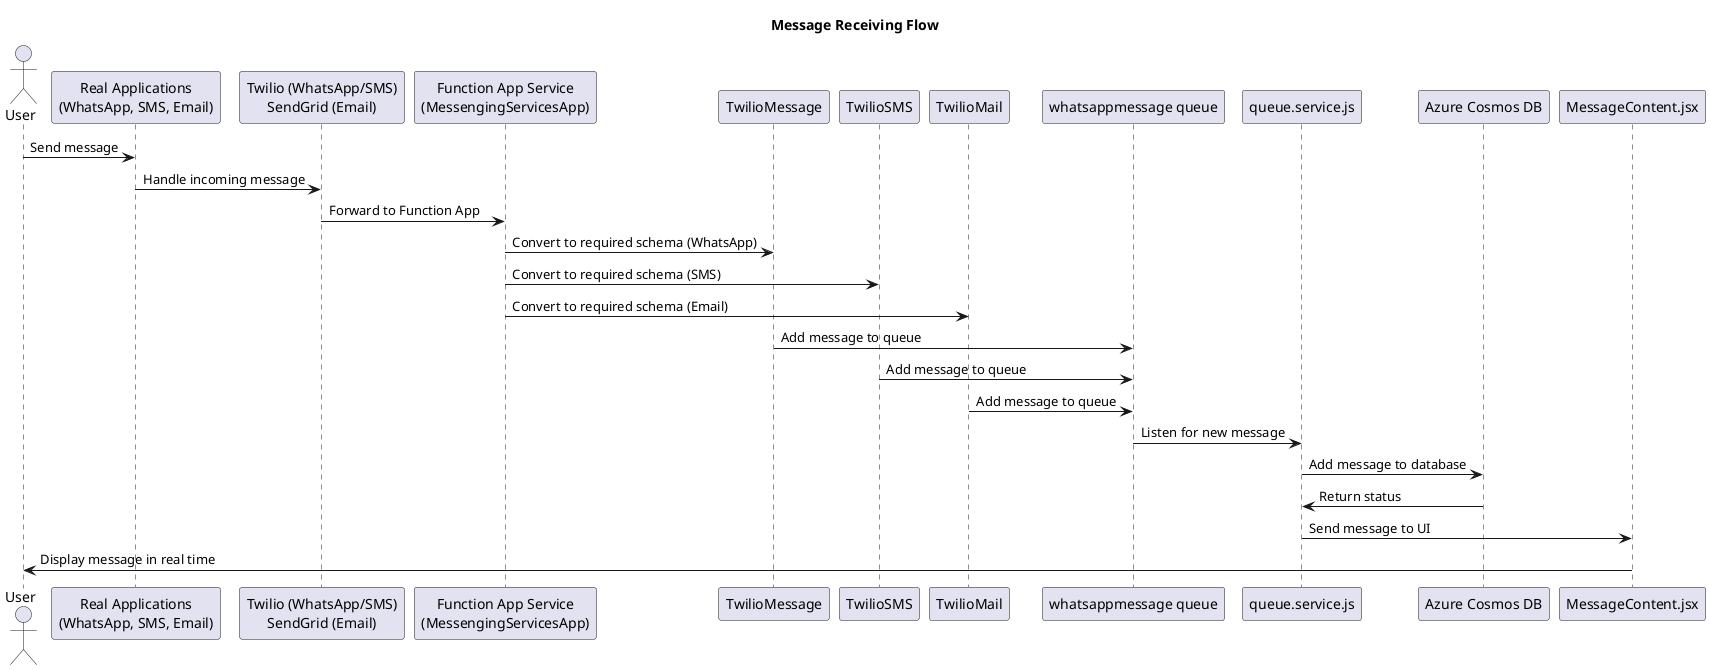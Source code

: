 @startuml
title Message Receiving Flow

actor User
participant "Real Applications\n(WhatsApp, SMS, Email)" as RA
participant "Twilio (WhatsApp/SMS)\nSendGrid (Email)" as Vendor
participant "Function App Service\n(MessengingServicesApp)" as FAS
participant "TwilioMessage" as TM
participant "TwilioSMS" as TSMS
participant "TwilioMail" as TMail
participant "whatsappmessage queue" as Queue
participant "queue.service.js" as QS
participant "Azure Cosmos DB" as ADB
participant "MessageContent.jsx" as MC

User -> RA: Send message
RA -> Vendor: Handle incoming message
Vendor -> FAS: Forward to Function App
FAS -> TM: Convert to required schema (WhatsApp)
FAS -> TSMS: Convert to required schema (SMS)
FAS -> TMail: Convert to required schema (Email)
TM -> Queue: Add message to queue
TSMS -> Queue: Add message to queue
TMail -> Queue: Add message to queue
Queue -> QS: Listen for new message
QS -> ADB: Add message to database
ADB -> QS: Return status
QS -> MC: Send message to UI
MC -> User: Display message in real time

@enduml
